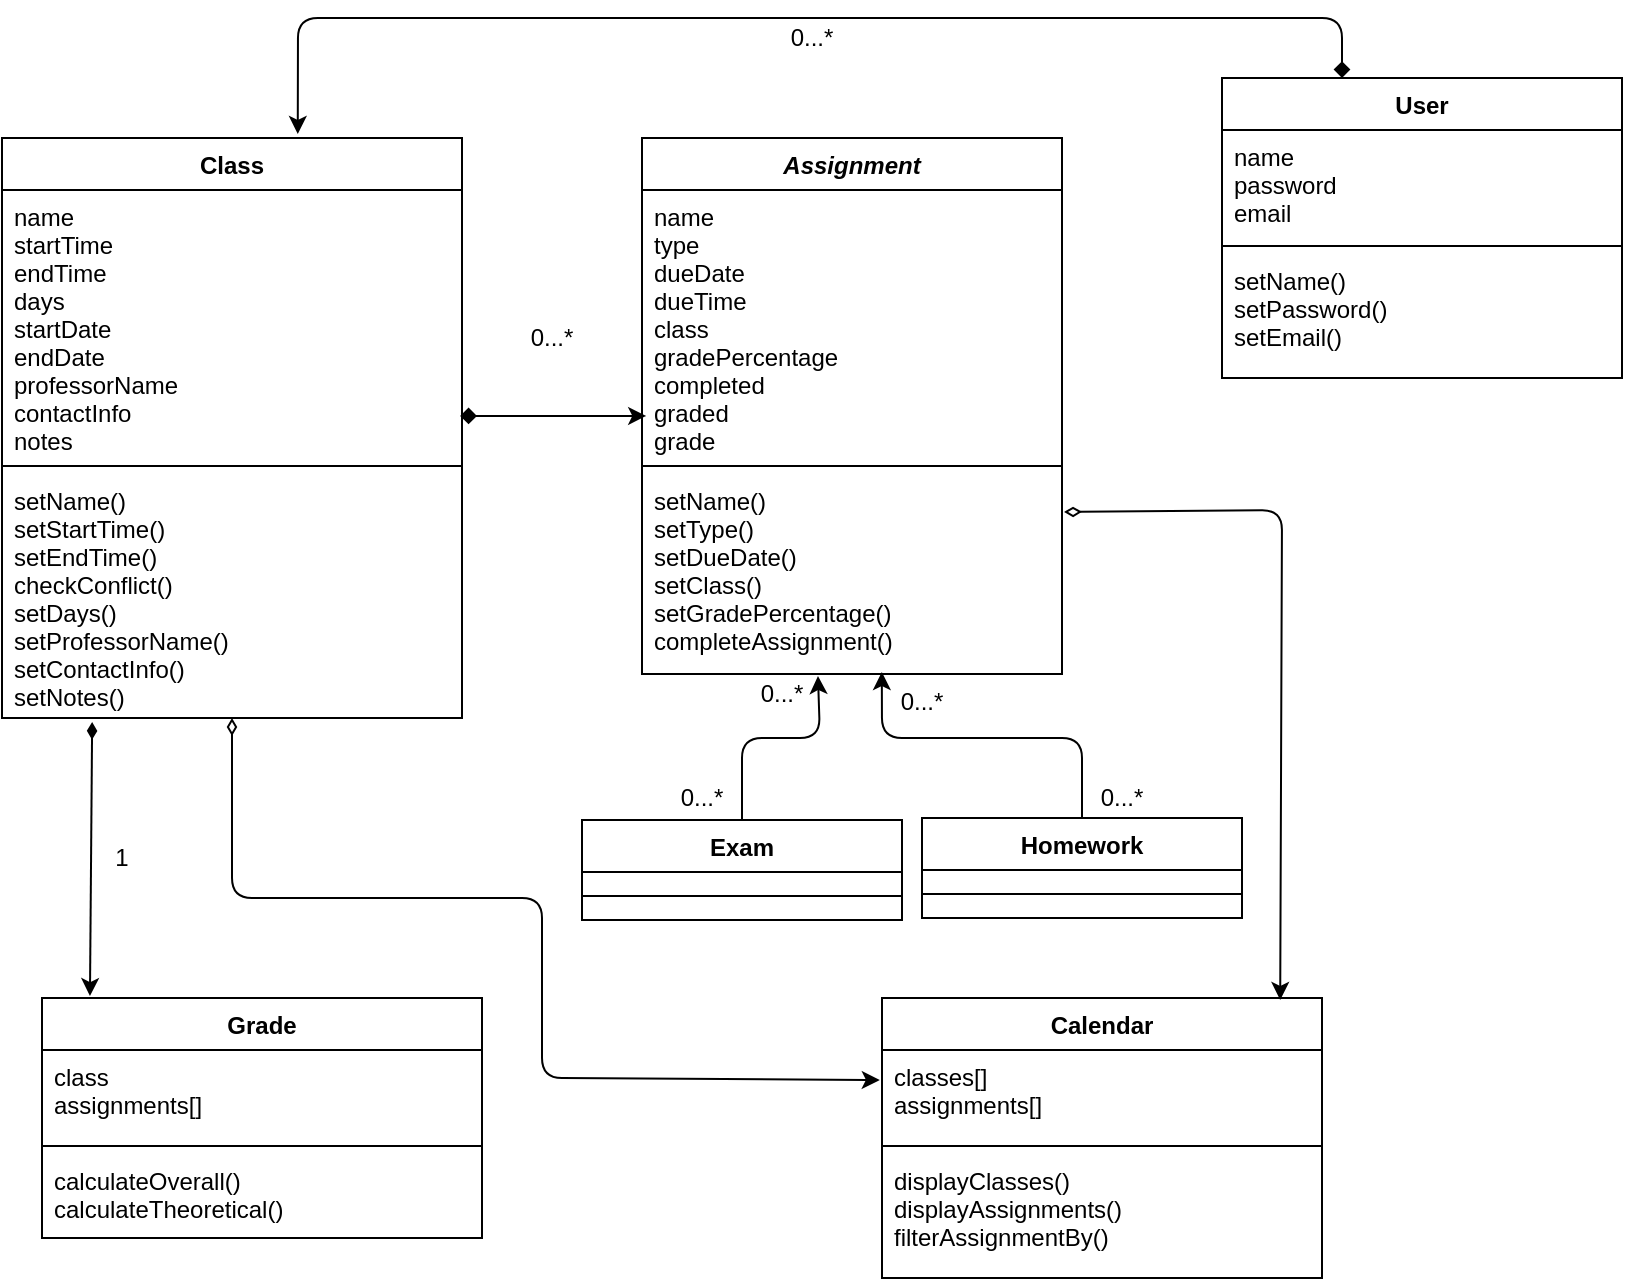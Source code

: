 <mxfile version="12.2.2" type="device" pages="1"><diagram id="0ySs9GJ6ZoIYuNCttSHO" name="Page-1"><mxGraphModel dx="1013" dy="517" grid="1" gridSize="10" guides="1" tooltips="1" connect="1" arrows="1" fold="1" page="1" pageScale="1" pageWidth="850" pageHeight="1100" math="0" shadow="0"><root><mxCell id="0"/><mxCell id="1" parent="0"/><mxCell id="pAgkX5GJSA1WHpN-74me-1" value="Class&#xA;" style="swimlane;fontStyle=1;align=center;verticalAlign=top;childLayout=stackLayout;horizontal=1;startSize=26;horizontalStack=0;resizeParent=1;resizeParentMax=0;resizeLast=0;collapsible=1;marginBottom=0;" parent="1" vertex="1"><mxGeometry x="10" y="70" width="230" height="290" as="geometry"/></mxCell><mxCell id="pAgkX5GJSA1WHpN-74me-2" value="name&#xA;startTime&#xA;endTime&#xA;days&#xA;startDate&#xA;endDate&#xA;professorName&#xA;contactInfo&#xA;notes&#xA;&#xA;&#xA;" style="text;strokeColor=none;fillColor=none;align=left;verticalAlign=top;spacingLeft=4;spacingRight=4;overflow=hidden;rotatable=0;points=[[0,0.5],[1,0.5]];portConstraint=eastwest;" parent="pAgkX5GJSA1WHpN-74me-1" vertex="1"><mxGeometry y="26" width="230" height="134" as="geometry"/></mxCell><mxCell id="pAgkX5GJSA1WHpN-74me-3" value="" style="line;strokeWidth=1;fillColor=none;align=left;verticalAlign=middle;spacingTop=-1;spacingLeft=3;spacingRight=3;rotatable=0;labelPosition=right;points=[];portConstraint=eastwest;" parent="pAgkX5GJSA1WHpN-74me-1" vertex="1"><mxGeometry y="160" width="230" height="8" as="geometry"/></mxCell><mxCell id="pAgkX5GJSA1WHpN-74me-4" value="setName()&#xA;setStartTime()&#xA;setEndTime()&#xA;checkConflict()&#xA;setDays()&#xA;setProfessorName()&#xA;setContactInfo()&#xA;setNotes()&#xA;" style="text;strokeColor=none;fillColor=none;align=left;verticalAlign=top;spacingLeft=4;spacingRight=4;overflow=hidden;rotatable=0;points=[[0,0.5],[1,0.5]];portConstraint=eastwest;" parent="pAgkX5GJSA1WHpN-74me-1" vertex="1"><mxGeometry y="168" width="230" height="122" as="geometry"/></mxCell><mxCell id="pAgkX5GJSA1WHpN-74me-5" value="Assignment" style="swimlane;fontStyle=3;align=center;verticalAlign=top;childLayout=stackLayout;horizontal=1;startSize=26;horizontalStack=0;resizeParent=1;resizeParentMax=0;resizeLast=0;collapsible=1;marginBottom=0;" parent="1" vertex="1"><mxGeometry x="330" y="70" width="210" height="268" as="geometry"><mxRectangle x="330" y="70" width="100" height="26" as="alternateBounds"/></mxGeometry></mxCell><mxCell id="pAgkX5GJSA1WHpN-74me-6" value="name&#xA;type&#xA;dueDate&#xA;dueTime&#xA;class&#xA;gradePercentage&#xA;completed&#xA;graded&#xA;grade&#xA;&#xA;&#xA;&#xA;" style="text;strokeColor=none;fillColor=none;align=left;verticalAlign=top;spacingLeft=4;spacingRight=4;overflow=hidden;rotatable=0;points=[[0,0.5],[1,0.5]];portConstraint=eastwest;" parent="pAgkX5GJSA1WHpN-74me-5" vertex="1"><mxGeometry y="26" width="210" height="134" as="geometry"/></mxCell><mxCell id="pAgkX5GJSA1WHpN-74me-7" value="" style="line;strokeWidth=1;fillColor=none;align=left;verticalAlign=middle;spacingTop=-1;spacingLeft=3;spacingRight=3;rotatable=0;labelPosition=right;points=[];portConstraint=eastwest;" parent="pAgkX5GJSA1WHpN-74me-5" vertex="1"><mxGeometry y="160" width="210" height="8" as="geometry"/></mxCell><mxCell id="pAgkX5GJSA1WHpN-74me-8" value="setName()&#xA;setType()&#xA;setDueDate()&#xA;setClass()&#xA;setGradePercentage()&#xA;completeAssignment()&#xA;&#xA;&#xA;&#xA;&#xA;&#xA;" style="text;strokeColor=none;fillColor=none;align=left;verticalAlign=top;spacingLeft=4;spacingRight=4;overflow=hidden;rotatable=0;points=[[0,0.5],[1,0.5]];portConstraint=eastwest;" parent="pAgkX5GJSA1WHpN-74me-5" vertex="1"><mxGeometry y="168" width="210" height="100" as="geometry"/></mxCell><mxCell id="pAgkX5GJSA1WHpN-74me-9" value="User" style="swimlane;fontStyle=1;align=center;verticalAlign=top;childLayout=stackLayout;horizontal=1;startSize=26;horizontalStack=0;resizeParent=1;resizeParentMax=0;resizeLast=0;collapsible=1;marginBottom=0;" parent="1" vertex="1"><mxGeometry x="620" y="40" width="200" height="150" as="geometry"/></mxCell><mxCell id="pAgkX5GJSA1WHpN-74me-10" value="name&#xA;password&#xA;email&#xA;" style="text;strokeColor=none;fillColor=none;align=left;verticalAlign=top;spacingLeft=4;spacingRight=4;overflow=hidden;rotatable=0;points=[[0,0.5],[1,0.5]];portConstraint=eastwest;" parent="pAgkX5GJSA1WHpN-74me-9" vertex="1"><mxGeometry y="26" width="200" height="54" as="geometry"/></mxCell><mxCell id="pAgkX5GJSA1WHpN-74me-11" value="" style="line;strokeWidth=1;fillColor=none;align=left;verticalAlign=middle;spacingTop=-1;spacingLeft=3;spacingRight=3;rotatable=0;labelPosition=right;points=[];portConstraint=eastwest;" parent="pAgkX5GJSA1WHpN-74me-9" vertex="1"><mxGeometry y="80" width="200" height="8" as="geometry"/></mxCell><mxCell id="pAgkX5GJSA1WHpN-74me-12" value="setName()&#xA;setPassword()&#xA;setEmail()&#xA;" style="text;strokeColor=none;fillColor=none;align=left;verticalAlign=top;spacingLeft=4;spacingRight=4;overflow=hidden;rotatable=0;points=[[0,0.5],[1,0.5]];portConstraint=eastwest;" parent="pAgkX5GJSA1WHpN-74me-9" vertex="1"><mxGeometry y="88" width="200" height="62" as="geometry"/></mxCell><mxCell id="pAgkX5GJSA1WHpN-74me-13" value="Grade" style="swimlane;fontStyle=1;align=center;verticalAlign=top;childLayout=stackLayout;horizontal=1;startSize=26;horizontalStack=0;resizeParent=1;resizeParentMax=0;resizeLast=0;collapsible=1;marginBottom=0;" parent="1" vertex="1"><mxGeometry x="30" y="500" width="220" height="120" as="geometry"/></mxCell><mxCell id="pAgkX5GJSA1WHpN-74me-14" value="class&#xA;assignments[]&#xA;" style="text;strokeColor=none;fillColor=none;align=left;verticalAlign=top;spacingLeft=4;spacingRight=4;overflow=hidden;rotatable=0;points=[[0,0.5],[1,0.5]];portConstraint=eastwest;" parent="pAgkX5GJSA1WHpN-74me-13" vertex="1"><mxGeometry y="26" width="220" height="44" as="geometry"/></mxCell><mxCell id="pAgkX5GJSA1WHpN-74me-15" value="" style="line;strokeWidth=1;fillColor=none;align=left;verticalAlign=middle;spacingTop=-1;spacingLeft=3;spacingRight=3;rotatable=0;labelPosition=right;points=[];portConstraint=eastwest;" parent="pAgkX5GJSA1WHpN-74me-13" vertex="1"><mxGeometry y="70" width="220" height="8" as="geometry"/></mxCell><mxCell id="pAgkX5GJSA1WHpN-74me-16" value="calculateOverall()&#xA;calculateTheoretical()&#xA;" style="text;strokeColor=none;fillColor=none;align=left;verticalAlign=top;spacingLeft=4;spacingRight=4;overflow=hidden;rotatable=0;points=[[0,0.5],[1,0.5]];portConstraint=eastwest;" parent="pAgkX5GJSA1WHpN-74me-13" vertex="1"><mxGeometry y="78" width="220" height="42" as="geometry"/></mxCell><mxCell id="pAgkX5GJSA1WHpN-74me-17" value="Calendar" style="swimlane;fontStyle=1;align=center;verticalAlign=top;childLayout=stackLayout;horizontal=1;startSize=26;horizontalStack=0;resizeParent=1;resizeParentMax=0;resizeLast=0;collapsible=1;marginBottom=0;" parent="1" vertex="1"><mxGeometry x="450" y="500" width="220" height="140" as="geometry"/></mxCell><mxCell id="pAgkX5GJSA1WHpN-74me-18" value="classes[]&#xA;assignments[]&#xA;" style="text;strokeColor=none;fillColor=none;align=left;verticalAlign=top;spacingLeft=4;spacingRight=4;overflow=hidden;rotatable=0;points=[[0,0.5],[1,0.5]];portConstraint=eastwest;" parent="pAgkX5GJSA1WHpN-74me-17" vertex="1"><mxGeometry y="26" width="220" height="44" as="geometry"/></mxCell><mxCell id="pAgkX5GJSA1WHpN-74me-19" value="" style="line;strokeWidth=1;fillColor=none;align=left;verticalAlign=middle;spacingTop=-1;spacingLeft=3;spacingRight=3;rotatable=0;labelPosition=right;points=[];portConstraint=eastwest;" parent="pAgkX5GJSA1WHpN-74me-17" vertex="1"><mxGeometry y="70" width="220" height="8" as="geometry"/></mxCell><mxCell id="pAgkX5GJSA1WHpN-74me-20" value="displayClasses()&#xA;displayAssignments()&#xA;filterAssignmentBy()&#xA;" style="text;strokeColor=none;fillColor=none;align=left;verticalAlign=top;spacingLeft=4;spacingRight=4;overflow=hidden;rotatable=0;points=[[0,0.5],[1,0.5]];portConstraint=eastwest;" parent="pAgkX5GJSA1WHpN-74me-17" vertex="1"><mxGeometry y="78" width="220" height="62" as="geometry"/></mxCell><mxCell id="1ToB_EF3Aq-cii213F2W-2" value="Exam" style="swimlane;fontStyle=1;align=center;verticalAlign=top;childLayout=stackLayout;horizontal=1;startSize=26;horizontalStack=0;resizeParent=1;resizeParentMax=0;resizeLast=0;collapsible=1;marginBottom=0;" vertex="1" parent="1"><mxGeometry x="300" y="411" width="160" height="50" as="geometry"/></mxCell><mxCell id="1ToB_EF3Aq-cii213F2W-4" value="" style="line;strokeWidth=1;fillColor=none;align=left;verticalAlign=middle;spacingTop=-1;spacingLeft=3;spacingRight=3;rotatable=0;labelPosition=right;points=[];portConstraint=eastwest;" vertex="1" parent="1ToB_EF3Aq-cii213F2W-2"><mxGeometry y="26" width="160" height="24" as="geometry"/></mxCell><mxCell id="1ToB_EF3Aq-cii213F2W-7" value="Homework" style="swimlane;fontStyle=1;align=center;verticalAlign=top;childLayout=stackLayout;horizontal=1;startSize=26;horizontalStack=0;resizeParent=1;resizeParentMax=0;resizeLast=0;collapsible=1;marginBottom=0;" vertex="1" parent="1"><mxGeometry x="470" y="410" width="160" height="50" as="geometry"/></mxCell><mxCell id="1ToB_EF3Aq-cii213F2W-9" value="" style="line;strokeWidth=1;fillColor=none;align=left;verticalAlign=middle;spacingTop=-1;spacingLeft=3;spacingRight=3;rotatable=0;labelPosition=right;points=[];portConstraint=eastwest;" vertex="1" parent="1ToB_EF3Aq-cii213F2W-7"><mxGeometry y="26" width="160" height="24" as="geometry"/></mxCell><mxCell id="1ToB_EF3Aq-cii213F2W-12" value="" style="endArrow=classic;html=1;entryX=0.571;entryY=0.99;entryDx=0;entryDy=0;entryPerimeter=0;exitX=0.5;exitY=0;exitDx=0;exitDy=0;" edge="1" parent="1" source="1ToB_EF3Aq-cii213F2W-7" target="pAgkX5GJSA1WHpN-74me-8"><mxGeometry width="50" height="50" relative="1" as="geometry"><mxPoint x="605" y="456" as="sourcePoint"/><mxPoint x="655" y="406" as="targetPoint"/><Array as="points"><mxPoint x="550" y="370"/><mxPoint x="450" y="370"/></Array></mxGeometry></mxCell><mxCell id="1ToB_EF3Aq-cii213F2W-13" value="" style="endArrow=classic;html=1;exitX=0.5;exitY=0;exitDx=0;exitDy=0;entryX=0.419;entryY=1.01;entryDx=0;entryDy=0;entryPerimeter=0;" edge="1" parent="1" source="1ToB_EF3Aq-cii213F2W-2" target="pAgkX5GJSA1WHpN-74me-8"><mxGeometry width="50" height="50" relative="1" as="geometry"><mxPoint x="360" y="456" as="sourcePoint"/><mxPoint x="410" y="406" as="targetPoint"/><Array as="points"><mxPoint x="380" y="370"/><mxPoint x="419" y="370"/></Array></mxGeometry></mxCell><mxCell id="1ToB_EF3Aq-cii213F2W-14" value="0...*" style="text;html=1;strokeColor=none;fillColor=none;align=center;verticalAlign=middle;whiteSpace=wrap;rounded=0;" vertex="1" parent="1"><mxGeometry x="450" y="342" width="40" height="20" as="geometry"/></mxCell><mxCell id="1ToB_EF3Aq-cii213F2W-15" value="0...*" style="text;html=1;strokeColor=none;fillColor=none;align=center;verticalAlign=middle;whiteSpace=wrap;rounded=0;" vertex="1" parent="1"><mxGeometry x="550" y="390" width="40" height="20" as="geometry"/></mxCell><mxCell id="1ToB_EF3Aq-cii213F2W-16" value="0...*" style="text;html=1;strokeColor=none;fillColor=none;align=center;verticalAlign=middle;whiteSpace=wrap;rounded=0;" vertex="1" parent="1"><mxGeometry x="340" y="390" width="40" height="20" as="geometry"/></mxCell><mxCell id="1ToB_EF3Aq-cii213F2W-17" value="0...*" style="text;html=1;strokeColor=none;fillColor=none;align=center;verticalAlign=middle;whiteSpace=wrap;rounded=0;" vertex="1" parent="1"><mxGeometry x="380" y="338" width="40" height="20" as="geometry"/></mxCell><mxCell id="1ToB_EF3Aq-cii213F2W-18" value="" style="endArrow=classic;html=1;endFill=1;startArrow=diamond;startFill=1;entryX=0.01;entryY=0.843;entryDx=0;entryDy=0;entryPerimeter=0;exitX=0.996;exitY=0.843;exitDx=0;exitDy=0;exitPerimeter=0;" edge="1" parent="1" source="pAgkX5GJSA1WHpN-74me-2" target="pAgkX5GJSA1WHpN-74me-6"><mxGeometry width="50" height="50" relative="1" as="geometry"><mxPoint x="240" y="180" as="sourcePoint"/><mxPoint x="330" y="180" as="targetPoint"/></mxGeometry></mxCell><mxCell id="1ToB_EF3Aq-cii213F2W-19" value="0...*" style="text;html=1;strokeColor=none;fillColor=none;align=center;verticalAlign=middle;whiteSpace=wrap;rounded=0;" vertex="1" parent="1"><mxGeometry x="265" y="160" width="40" height="20" as="geometry"/></mxCell><mxCell id="1ToB_EF3Aq-cii213F2W-20" value="" style="endArrow=classic;html=1;entryX=0.643;entryY=-0.007;entryDx=0;entryDy=0;entryPerimeter=0;startArrow=diamond;startFill=1;" edge="1" parent="1" target="pAgkX5GJSA1WHpN-74me-1"><mxGeometry width="50" height="50" relative="1" as="geometry"><mxPoint x="680" y="40" as="sourcePoint"/><mxPoint x="170" y="10" as="targetPoint"/><Array as="points"><mxPoint x="680" y="10"/><mxPoint x="158" y="10"/></Array></mxGeometry></mxCell><mxCell id="1ToB_EF3Aq-cii213F2W-21" value="0...*" style="text;html=1;strokeColor=none;fillColor=none;align=center;verticalAlign=middle;whiteSpace=wrap;rounded=0;" vertex="1" parent="1"><mxGeometry x="395" y="10" width="40" height="20" as="geometry"/></mxCell><mxCell id="1ToB_EF3Aq-cii213F2W-23" value="" style="endArrow=classic;html=1;exitX=0.196;exitY=1.016;exitDx=0;exitDy=0;exitPerimeter=0;entryX=0.109;entryY=-0.008;entryDx=0;entryDy=0;entryPerimeter=0;startArrow=diamondThin;startFill=1;endFill=1;" edge="1" parent="1" source="pAgkX5GJSA1WHpN-74me-4" target="pAgkX5GJSA1WHpN-74me-13"><mxGeometry width="50" height="50" relative="1" as="geometry"><mxPoint x="90" y="450" as="sourcePoint"/><mxPoint x="140" y="400" as="targetPoint"/></mxGeometry></mxCell><mxCell id="1ToB_EF3Aq-cii213F2W-24" value="1" style="text;html=1;strokeColor=none;fillColor=none;align=center;verticalAlign=middle;whiteSpace=wrap;rounded=0;" vertex="1" parent="1"><mxGeometry x="50" y="420" width="40" height="20" as="geometry"/></mxCell><mxCell id="1ToB_EF3Aq-cii213F2W-25" value="" style="endArrow=diamondThin;html=1;exitX=-0.005;exitY=0.341;exitDx=0;exitDy=0;exitPerimeter=0;startArrow=classic;startFill=1;endFill=0;" edge="1" parent="1" source="pAgkX5GJSA1WHpN-74me-18" target="pAgkX5GJSA1WHpN-74me-4"><mxGeometry width="50" height="50" relative="1" as="geometry"><mxPoint x="260" y="570" as="sourcePoint"/><mxPoint x="140" y="370" as="targetPoint"/><Array as="points"><mxPoint x="280" y="540"/><mxPoint x="280" y="450"/><mxPoint x="125" y="450"/></Array></mxGeometry></mxCell><mxCell id="1ToB_EF3Aq-cii213F2W-26" value="" style="endArrow=classic;html=1;exitX=1.005;exitY=0.19;exitDx=0;exitDy=0;exitPerimeter=0;entryX=0.905;entryY=0.007;entryDx=0;entryDy=0;entryPerimeter=0;endFill=1;startArrow=diamondThin;startFill=0;" edge="1" parent="1" source="pAgkX5GJSA1WHpN-74me-8" target="pAgkX5GJSA1WHpN-74me-17"><mxGeometry width="50" height="50" relative="1" as="geometry"><mxPoint x="590" y="300" as="sourcePoint"/><mxPoint x="649" y="497" as="targetPoint"/><Array as="points"><mxPoint x="650" y="256"/></Array></mxGeometry></mxCell></root></mxGraphModel></diagram></mxfile>